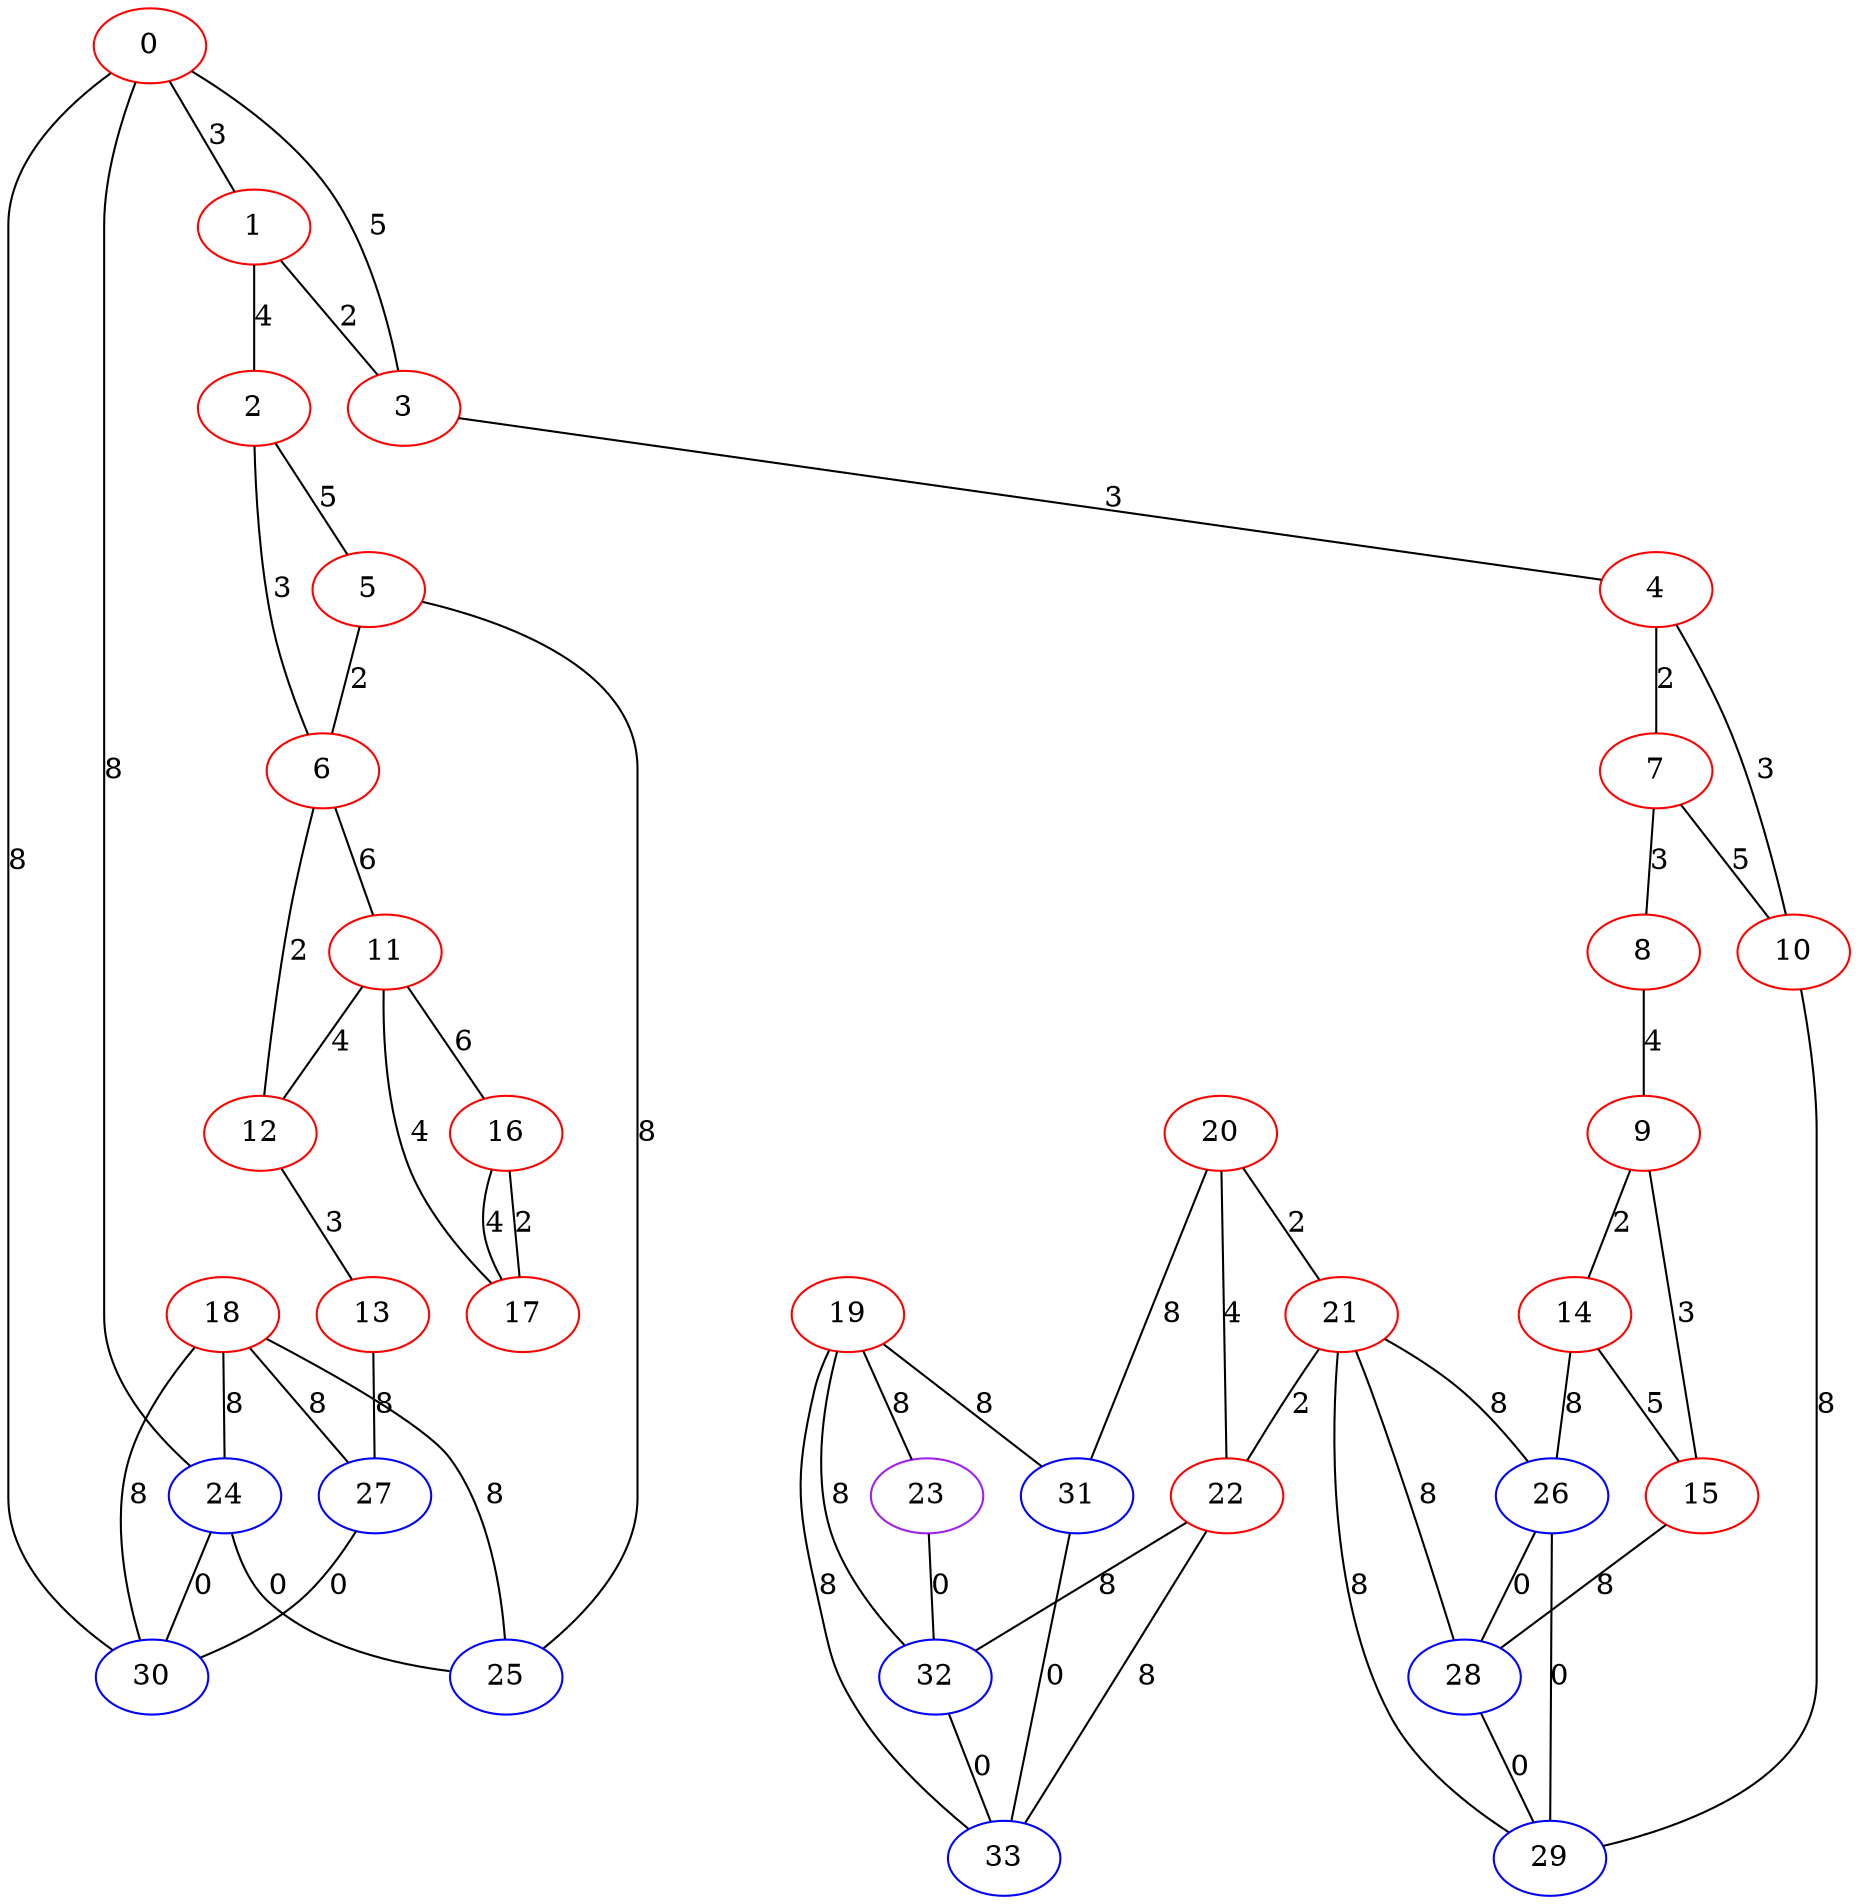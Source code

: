 graph "" {
0 [color=red, weight=1];
1 [color=red, weight=1];
2 [color=red, weight=1];
3 [color=red, weight=1];
4 [color=red, weight=1];
5 [color=red, weight=1];
6 [color=red, weight=1];
7 [color=red, weight=1];
8 [color=red, weight=1];
9 [color=red, weight=1];
10 [color=red, weight=1];
11 [color=red, weight=1];
12 [color=red, weight=1];
13 [color=red, weight=1];
14 [color=red, weight=1];
15 [color=red, weight=1];
16 [color=red, weight=1];
17 [color=red, weight=1];
18 [color=red, weight=1];
19 [color=red, weight=1];
20 [color=red, weight=1];
21 [color=red, weight=1];
22 [color=red, weight=1];
23 [color=purple, weight=4];
24 [color=blue, weight=3];
25 [color=blue, weight=3];
26 [color=blue, weight=3];
27 [color=blue, weight=3];
28 [color=blue, weight=3];
29 [color=blue, weight=3];
30 [color=blue, weight=3];
31 [color=blue, weight=3];
32 [color=blue, weight=3];
33 [color=blue, weight=3];
0 -- 24  [key=0, label=8];
0 -- 1  [key=0, label=3];
0 -- 3  [key=0, label=5];
0 -- 30  [key=0, label=8];
1 -- 2  [key=0, label=4];
1 -- 3  [key=0, label=2];
2 -- 5  [key=0, label=5];
2 -- 6  [key=0, label=3];
3 -- 4  [key=0, label=3];
4 -- 10  [key=0, label=3];
4 -- 7  [key=0, label=2];
5 -- 25  [key=0, label=8];
5 -- 6  [key=0, label=2];
6 -- 11  [key=0, label=6];
6 -- 12  [key=0, label=2];
7 -- 8  [key=0, label=3];
7 -- 10  [key=0, label=5];
8 -- 9  [key=0, label=4];
9 -- 14  [key=0, label=2];
9 -- 15  [key=0, label=3];
10 -- 29  [key=0, label=8];
11 -- 16  [key=0, label=6];
11 -- 17  [key=0, label=4];
11 -- 12  [key=0, label=4];
12 -- 13  [key=0, label=3];
13 -- 27  [key=0, label=8];
14 -- 26  [key=0, label=8];
14 -- 15  [key=0, label=5];
15 -- 28  [key=0, label=8];
16 -- 17  [key=0, label=4];
16 -- 17  [key=1, label=2];
18 -- 24  [key=0, label=8];
18 -- 25  [key=0, label=8];
18 -- 27  [key=0, label=8];
18 -- 30  [key=0, label=8];
19 -- 32  [key=0, label=8];
19 -- 33  [key=0, label=8];
19 -- 31  [key=0, label=8];
19 -- 23  [key=0, label=8];
20 -- 21  [key=0, label=2];
20 -- 22  [key=0, label=4];
20 -- 31  [key=0, label=8];
21 -- 28  [key=0, label=8];
21 -- 26  [key=0, label=8];
21 -- 29  [key=0, label=8];
21 -- 22  [key=0, label=2];
22 -- 32  [key=0, label=8];
22 -- 33  [key=0, label=8];
23 -- 32  [key=0, label=0];
24 -- 25  [key=0, label=0];
24 -- 30  [key=0, label=0];
26 -- 28  [key=0, label=0];
26 -- 29  [key=0, label=0];
27 -- 30  [key=0, label=0];
28 -- 29  [key=0, label=0];
31 -- 33  [key=0, label=0];
32 -- 33  [key=0, label=0];
}
